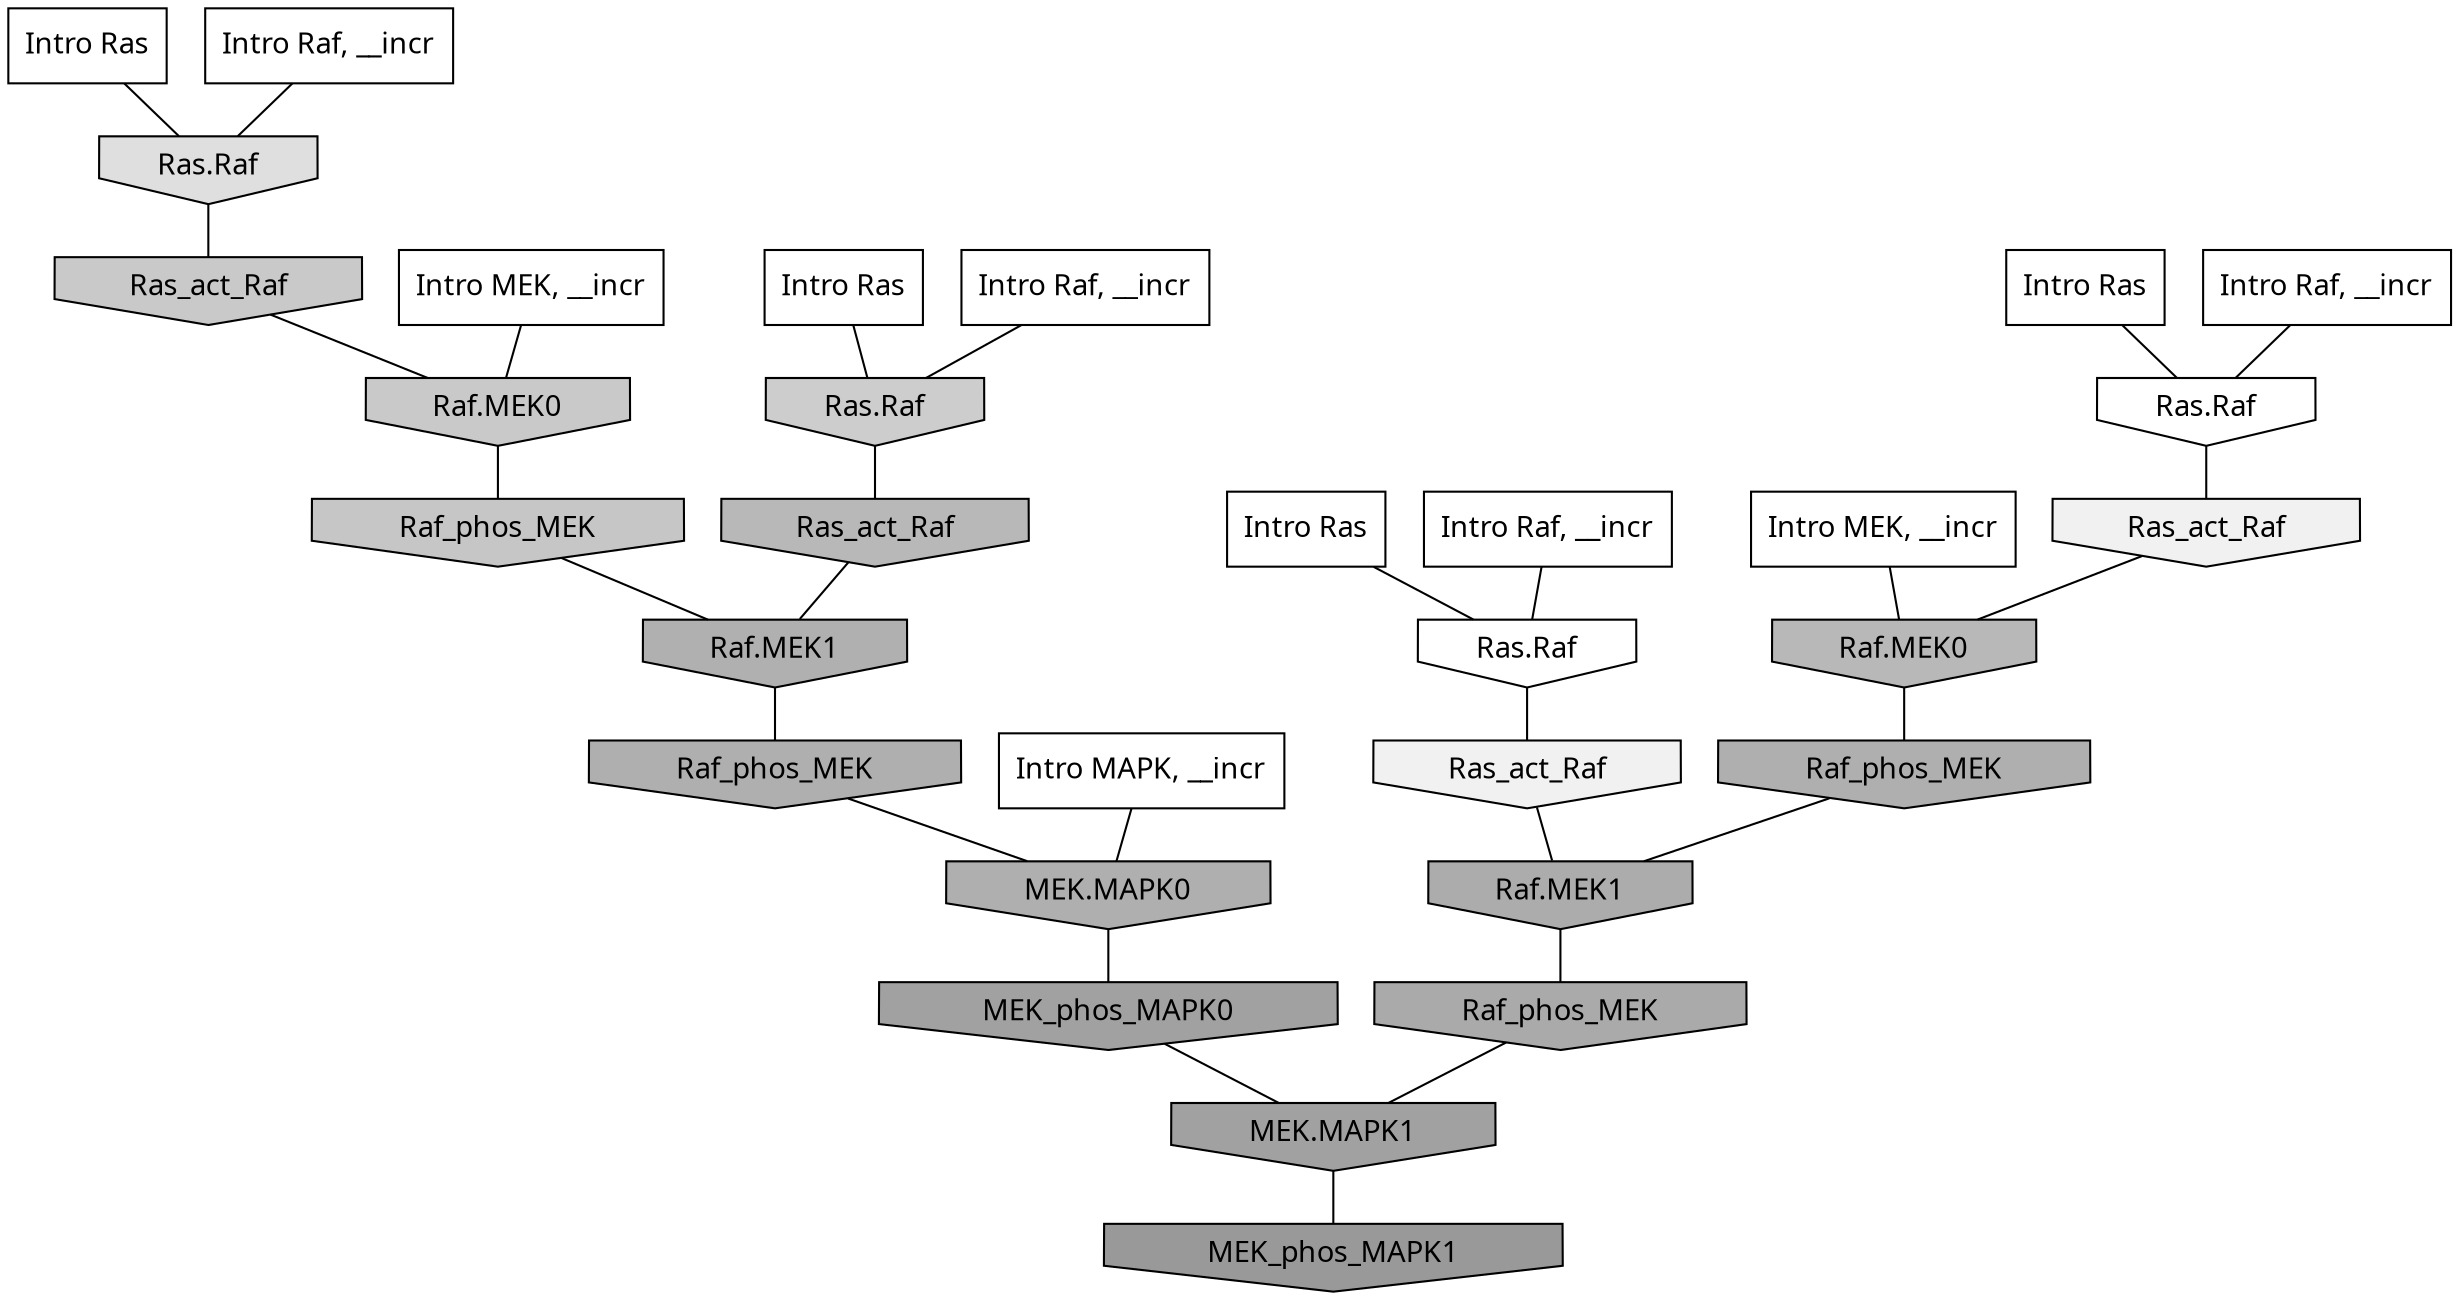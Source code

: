 digraph G{
  rankdir="TB";
  ranksep=0.30;
  node [fontname="CMU Serif"];
  edge [fontname="CMU Serif"];
  
  27 [label="Intro Ras", shape=rectangle, style=filled, fillcolor="0.000 0.000 1.000"]
  
  71 [label="Intro Ras", shape=rectangle, style=filled, fillcolor="0.000 0.000 1.000"]
  
  92 [label="Intro Ras", shape=rectangle, style=filled, fillcolor="0.000 0.000 1.000"]
  
  99 [label="Intro Ras", shape=rectangle, style=filled, fillcolor="0.000 0.000 1.000"]
  
  145 [label="Intro Raf, __incr", shape=rectangle, style=filled, fillcolor="0.000 0.000 1.000"]
  
  355 [label="Intro Raf, __incr", shape=rectangle, style=filled, fillcolor="0.000 0.000 1.000"]
  
  394 [label="Intro Raf, __incr", shape=rectangle, style=filled, fillcolor="0.000 0.000 1.000"]
  
  658 [label="Intro Raf, __incr", shape=rectangle, style=filled, fillcolor="0.000 0.000 1.000"]
  
  1361 [label="Intro MEK, __incr", shape=rectangle, style=filled, fillcolor="0.000 0.000 1.000"]
  
  1800 [label="Intro MEK, __incr", shape=rectangle, style=filled, fillcolor="0.000 0.000 1.000"]
  
  2437 [label="Intro MAPK, __incr", shape=rectangle, style=filled, fillcolor="0.000 0.000 1.000"]
  
  3224 [label="Ras.Raf", shape=invhouse, style=filled, fillcolor="0.000 0.000 1.000"]
  
  3315 [label="Ras.Raf", shape=invhouse, style=filled, fillcolor="0.000 0.000 0.999"]
  
  3906 [label="Ras_act_Raf", shape=invhouse, style=filled, fillcolor="0.000 0.000 0.944"]
  
  3919 [label="Ras_act_Raf", shape=invhouse, style=filled, fillcolor="0.000 0.000 0.943"]
  
  5280 [label="Ras.Raf", shape=invhouse, style=filled, fillcolor="0.000 0.000 0.874"]
  
  7226 [label="Ras.Raf", shape=invhouse, style=filled, fillcolor="0.000 0.000 0.803"]
  
  7883 [label="Ras_act_Raf", shape=invhouse, style=filled, fillcolor="0.000 0.000 0.787"]
  
  7886 [label="Raf.MEK0", shape=invhouse, style=filled, fillcolor="0.000 0.000 0.787"]
  
  8351 [label="Raf_phos_MEK", shape=invhouse, style=filled, fillcolor="0.000 0.000 0.776"]
  
  11286 [label="Raf.MEK0", shape=invhouse, style=filled, fillcolor="0.000 0.000 0.720"]
  
  11392 [label="Ras_act_Raf", shape=invhouse, style=filled, fillcolor="0.000 0.000 0.719"]
  
  13727 [label="Raf.MEK1", shape=invhouse, style=filled, fillcolor="0.000 0.000 0.688"]
  
  13887 [label="Raf_phos_MEK", shape=invhouse, style=filled, fillcolor="0.000 0.000 0.686"]
  
  13898 [label="MEK.MAPK0", shape=invhouse, style=filled, fillcolor="0.000 0.000 0.686"]
  
  13973 [label="Raf_phos_MEK", shape=invhouse, style=filled, fillcolor="0.000 0.000 0.685"]
  
  14916 [label="Raf.MEK1", shape=invhouse, style=filled, fillcolor="0.000 0.000 0.675"]
  
  15670 [label="Raf_phos_MEK", shape=invhouse, style=filled, fillcolor="0.000 0.000 0.665"]
  
  17394 [label="MEK_phos_MAPK0", shape=invhouse, style=filled, fillcolor="0.000 0.000 0.630"]
  
  17395 [label="MEK.MAPK1", shape=invhouse, style=filled, fillcolor="0.000 0.000 0.630"]
  
  18342 [label="MEK_phos_MAPK1", shape=invhouse, style=filled, fillcolor="0.000 0.000 0.600"]
  
  
  17395 -> 18342 [dir=none, color="0.000 0.000 0.000"] 
  17394 -> 17395 [dir=none, color="0.000 0.000 0.000"] 
  15670 -> 17395 [dir=none, color="0.000 0.000 0.000"] 
  14916 -> 15670 [dir=none, color="0.000 0.000 0.000"] 
  13973 -> 14916 [dir=none, color="0.000 0.000 0.000"] 
  13898 -> 17394 [dir=none, color="0.000 0.000 0.000"] 
  13887 -> 13898 [dir=none, color="0.000 0.000 0.000"] 
  13727 -> 13887 [dir=none, color="0.000 0.000 0.000"] 
  11392 -> 13727 [dir=none, color="0.000 0.000 0.000"] 
  11286 -> 13973 [dir=none, color="0.000 0.000 0.000"] 
  8351 -> 13727 [dir=none, color="0.000 0.000 0.000"] 
  7886 -> 8351 [dir=none, color="0.000 0.000 0.000"] 
  7883 -> 7886 [dir=none, color="0.000 0.000 0.000"] 
  7226 -> 11392 [dir=none, color="0.000 0.000 0.000"] 
  5280 -> 7883 [dir=none, color="0.000 0.000 0.000"] 
  3919 -> 11286 [dir=none, color="0.000 0.000 0.000"] 
  3906 -> 14916 [dir=none, color="0.000 0.000 0.000"] 
  3315 -> 3919 [dir=none, color="0.000 0.000 0.000"] 
  3224 -> 3906 [dir=none, color="0.000 0.000 0.000"] 
  2437 -> 13898 [dir=none, color="0.000 0.000 0.000"] 
  1800 -> 11286 [dir=none, color="0.000 0.000 0.000"] 
  1361 -> 7886 [dir=none, color="0.000 0.000 0.000"] 
  658 -> 5280 [dir=none, color="0.000 0.000 0.000"] 
  394 -> 3224 [dir=none, color="0.000 0.000 0.000"] 
  355 -> 3315 [dir=none, color="0.000 0.000 0.000"] 
  145 -> 7226 [dir=none, color="0.000 0.000 0.000"] 
  99 -> 3315 [dir=none, color="0.000 0.000 0.000"] 
  92 -> 7226 [dir=none, color="0.000 0.000 0.000"] 
  71 -> 3224 [dir=none, color="0.000 0.000 0.000"] 
  27 -> 5280 [dir=none, color="0.000 0.000 0.000"] 
  
  }
